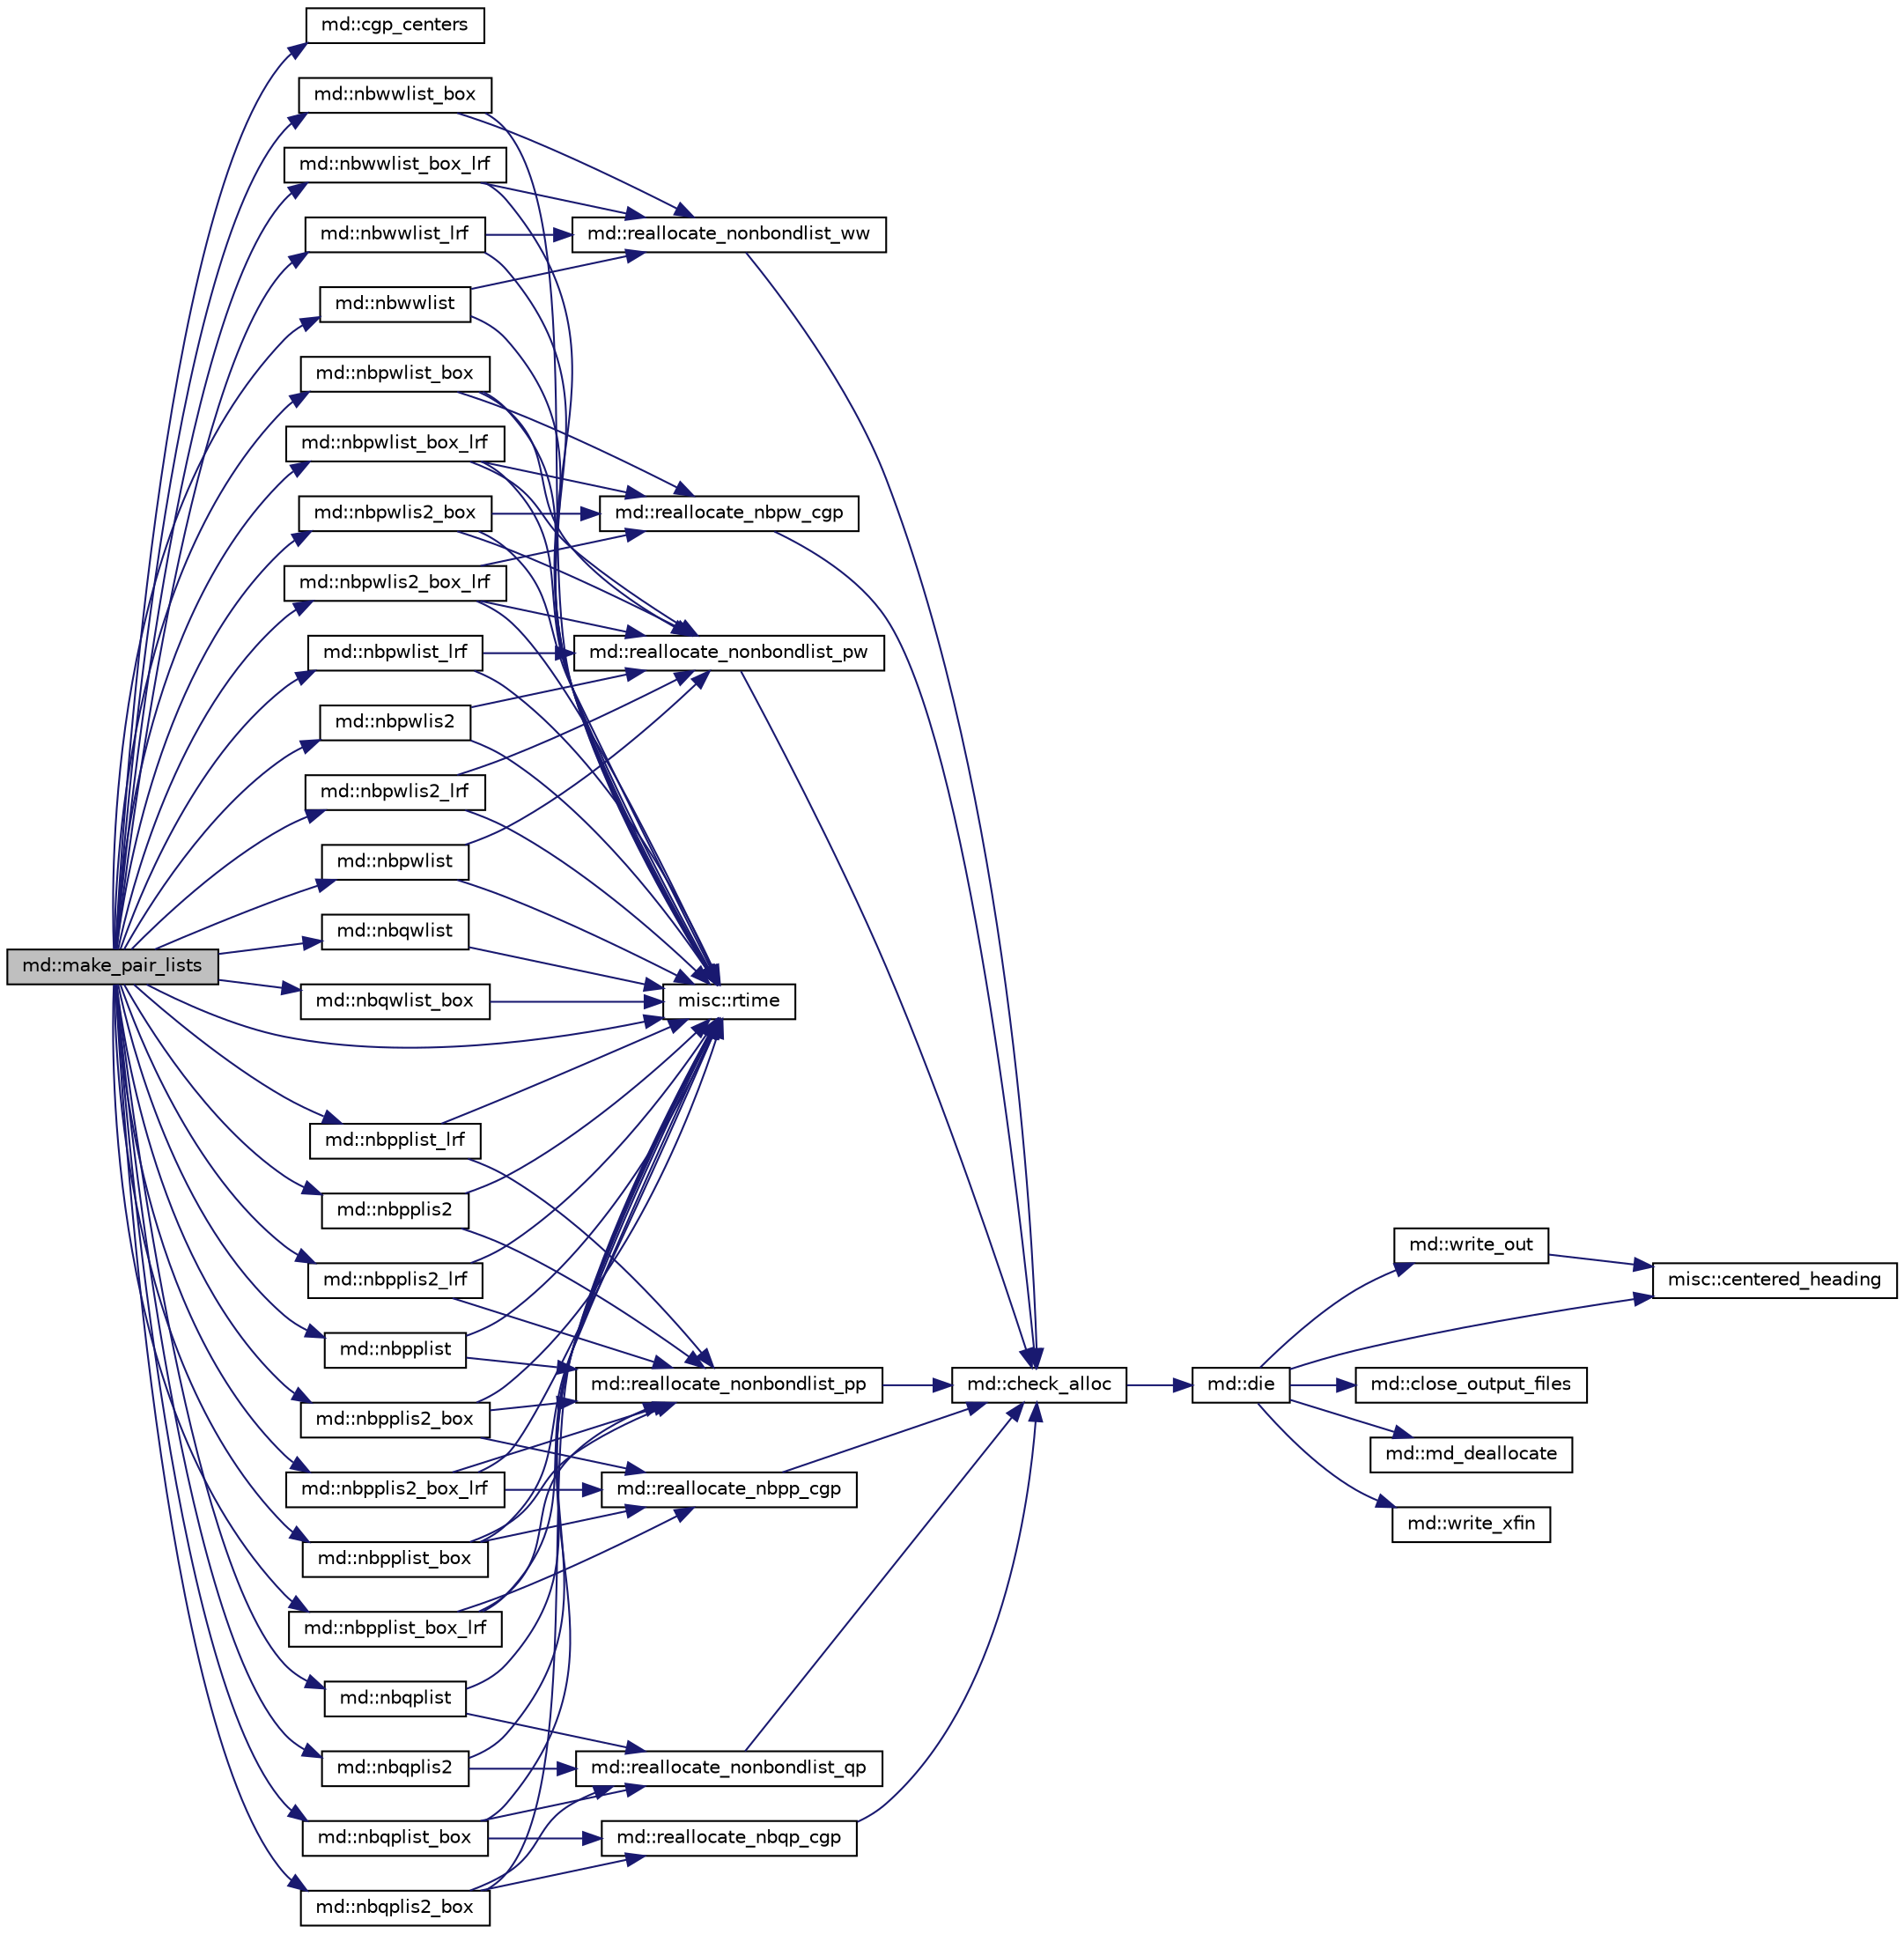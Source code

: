 digraph "md::make_pair_lists"
{
  edge [fontname="Helvetica",fontsize="10",labelfontname="Helvetica",labelfontsize="10"];
  node [fontname="Helvetica",fontsize="10",shape=record];
  rankdir="LR";
  Node1 [label="md::make_pair_lists",height=0.2,width=0.4,color="black", fillcolor="grey75", style="filled" fontcolor="black"];
  Node1 -> Node2 [color="midnightblue",fontsize="10",style="solid",fontname="Helvetica"];
  Node2 [label="md::cgp_centers",height=0.2,width=0.4,color="black", fillcolor="white", style="filled",URL="$classmd.html#a569f1efff75d7a9816131516f01a3547"];
  Node1 -> Node3 [color="midnightblue",fontsize="10",style="solid",fontname="Helvetica"];
  Node3 [label="md::nbpplis2",height=0.2,width=0.4,color="black", fillcolor="white", style="filled",URL="$classmd.html#a28f26bd7ab24879172cc589fd3a71024"];
  Node3 -> Node4 [color="midnightblue",fontsize="10",style="solid",fontname="Helvetica"];
  Node4 [label="misc::rtime",height=0.2,width=0.4,color="black", fillcolor="white", style="filled",URL="$classmisc.html#abd36d3dd3b5378bb78142330bd270555"];
  Node3 -> Node5 [color="midnightblue",fontsize="10",style="solid",fontname="Helvetica"];
  Node5 [label="md::reallocate_nonbondlist_pp",height=0.2,width=0.4,color="black", fillcolor="white", style="filled",URL="$classmd.html#a262f50d109fc70ca812e85ddeb684728"];
  Node5 -> Node6 [color="midnightblue",fontsize="10",style="solid",fontname="Helvetica"];
  Node6 [label="md::check_alloc",height=0.2,width=0.4,color="black", fillcolor="white", style="filled",URL="$classmd.html#aa2bff9009b880be7904efe2a7c07f646"];
  Node6 -> Node7 [color="midnightblue",fontsize="10",style="solid",fontname="Helvetica"];
  Node7 [label="md::die",height=0.2,width=0.4,color="black", fillcolor="white", style="filled",URL="$classmd.html#ac21e43139b5e5cd74ab6649672288d66"];
  Node7 -> Node8 [color="midnightblue",fontsize="10",style="solid",fontname="Helvetica"];
  Node8 [label="misc::centered_heading",height=0.2,width=0.4,color="black", fillcolor="white", style="filled",URL="$classmisc.html#ac616bbb70212f3216e099c51f3c217f9"];
  Node7 -> Node9 [color="midnightblue",fontsize="10",style="solid",fontname="Helvetica"];
  Node9 [label="md::close_output_files",height=0.2,width=0.4,color="black", fillcolor="white", style="filled",URL="$classmd.html#a5bd74b9ed60f4d0515416e77a9dcb825"];
  Node7 -> Node10 [color="midnightblue",fontsize="10",style="solid",fontname="Helvetica"];
  Node10 [label="md::md_deallocate",height=0.2,width=0.4,color="black", fillcolor="white", style="filled",URL="$classmd.html#a8a97b1726d386da7fddf5ea29296b0e9"];
  Node7 -> Node11 [color="midnightblue",fontsize="10",style="solid",fontname="Helvetica"];
  Node11 [label="md::write_out",height=0.2,width=0.4,color="black", fillcolor="white", style="filled",URL="$classmd.html#a7ae57adec77c83a4e3684cfbf301d605"];
  Node11 -> Node8 [color="midnightblue",fontsize="10",style="solid",fontname="Helvetica"];
  Node7 -> Node12 [color="midnightblue",fontsize="10",style="solid",fontname="Helvetica"];
  Node12 [label="md::write_xfin",height=0.2,width=0.4,color="black", fillcolor="white", style="filled",URL="$classmd.html#ad8ada800049df7345cd0a0e596644cc5"];
  Node1 -> Node13 [color="midnightblue",fontsize="10",style="solid",fontname="Helvetica"];
  Node13 [label="md::nbpplis2_box",height=0.2,width=0.4,color="black", fillcolor="white", style="filled",URL="$classmd.html#a0e44f9dccd622bae4e2d982ece5c3423"];
  Node13 -> Node4 [color="midnightblue",fontsize="10",style="solid",fontname="Helvetica"];
  Node13 -> Node14 [color="midnightblue",fontsize="10",style="solid",fontname="Helvetica"];
  Node14 [label="md::reallocate_nbpp_cgp",height=0.2,width=0.4,color="black", fillcolor="white", style="filled",URL="$classmd.html#af66ca4a315dcc0890b77cd90b0fdaa94"];
  Node14 -> Node6 [color="midnightblue",fontsize="10",style="solid",fontname="Helvetica"];
  Node13 -> Node5 [color="midnightblue",fontsize="10",style="solid",fontname="Helvetica"];
  Node1 -> Node15 [color="midnightblue",fontsize="10",style="solid",fontname="Helvetica"];
  Node15 [label="md::nbpplis2_box_lrf",height=0.2,width=0.4,color="black", fillcolor="white", style="filled",URL="$classmd.html#ad21d3a65785ca8c2f10ae17ce21f463e"];
  Node15 -> Node4 [color="midnightblue",fontsize="10",style="solid",fontname="Helvetica"];
  Node15 -> Node14 [color="midnightblue",fontsize="10",style="solid",fontname="Helvetica"];
  Node15 -> Node5 [color="midnightblue",fontsize="10",style="solid",fontname="Helvetica"];
  Node1 -> Node16 [color="midnightblue",fontsize="10",style="solid",fontname="Helvetica"];
  Node16 [label="md::nbpplis2_lrf",height=0.2,width=0.4,color="black", fillcolor="white", style="filled",URL="$classmd.html#a92e05e5a3c50acde2fc700cce4af3a32"];
  Node16 -> Node4 [color="midnightblue",fontsize="10",style="solid",fontname="Helvetica"];
  Node16 -> Node5 [color="midnightblue",fontsize="10",style="solid",fontname="Helvetica"];
  Node1 -> Node17 [color="midnightblue",fontsize="10",style="solid",fontname="Helvetica"];
  Node17 [label="md::nbpplist",height=0.2,width=0.4,color="black", fillcolor="white", style="filled",URL="$classmd.html#a744aa0ac0e0c15656cc4b5fc7ab6d04f"];
  Node17 -> Node4 [color="midnightblue",fontsize="10",style="solid",fontname="Helvetica"];
  Node17 -> Node5 [color="midnightblue",fontsize="10",style="solid",fontname="Helvetica"];
  Node1 -> Node18 [color="midnightblue",fontsize="10",style="solid",fontname="Helvetica"];
  Node18 [label="md::nbpplist_box",height=0.2,width=0.4,color="black", fillcolor="white", style="filled",URL="$classmd.html#a54332666551135beedcfb89e4ce019d3"];
  Node18 -> Node4 [color="midnightblue",fontsize="10",style="solid",fontname="Helvetica"];
  Node18 -> Node14 [color="midnightblue",fontsize="10",style="solid",fontname="Helvetica"];
  Node18 -> Node5 [color="midnightblue",fontsize="10",style="solid",fontname="Helvetica"];
  Node1 -> Node19 [color="midnightblue",fontsize="10",style="solid",fontname="Helvetica"];
  Node19 [label="md::nbpplist_box_lrf",height=0.2,width=0.4,color="black", fillcolor="white", style="filled",URL="$classmd.html#a83da9a1f7c60fbccfdb91504751a9abf"];
  Node19 -> Node4 [color="midnightblue",fontsize="10",style="solid",fontname="Helvetica"];
  Node19 -> Node14 [color="midnightblue",fontsize="10",style="solid",fontname="Helvetica"];
  Node19 -> Node5 [color="midnightblue",fontsize="10",style="solid",fontname="Helvetica"];
  Node1 -> Node20 [color="midnightblue",fontsize="10",style="solid",fontname="Helvetica"];
  Node20 [label="md::nbpplist_lrf",height=0.2,width=0.4,color="black", fillcolor="white", style="filled",URL="$classmd.html#a3cdc19052d14a51219bdd4a58fe2cf3b"];
  Node20 -> Node4 [color="midnightblue",fontsize="10",style="solid",fontname="Helvetica"];
  Node20 -> Node5 [color="midnightblue",fontsize="10",style="solid",fontname="Helvetica"];
  Node1 -> Node21 [color="midnightblue",fontsize="10",style="solid",fontname="Helvetica"];
  Node21 [label="md::nbpwlis2",height=0.2,width=0.4,color="black", fillcolor="white", style="filled",URL="$classmd.html#ade82e5241d0ab3332844e2f8bd1d317d"];
  Node21 -> Node4 [color="midnightblue",fontsize="10",style="solid",fontname="Helvetica"];
  Node21 -> Node22 [color="midnightblue",fontsize="10",style="solid",fontname="Helvetica"];
  Node22 [label="md::reallocate_nonbondlist_pw",height=0.2,width=0.4,color="black", fillcolor="white", style="filled",URL="$classmd.html#ac0b1ffca7139683663c0ebb7903a90c0"];
  Node22 -> Node6 [color="midnightblue",fontsize="10",style="solid",fontname="Helvetica"];
  Node1 -> Node23 [color="midnightblue",fontsize="10",style="solid",fontname="Helvetica"];
  Node23 [label="md::nbpwlis2_box",height=0.2,width=0.4,color="black", fillcolor="white", style="filled",URL="$classmd.html#a52d03dd3085b87c8734115dc3b4b4131"];
  Node23 -> Node4 [color="midnightblue",fontsize="10",style="solid",fontname="Helvetica"];
  Node23 -> Node24 [color="midnightblue",fontsize="10",style="solid",fontname="Helvetica"];
  Node24 [label="md::reallocate_nbpw_cgp",height=0.2,width=0.4,color="black", fillcolor="white", style="filled",URL="$classmd.html#a99eee4f01dbdcd76dbed4be5691d6d68"];
  Node24 -> Node6 [color="midnightblue",fontsize="10",style="solid",fontname="Helvetica"];
  Node23 -> Node22 [color="midnightblue",fontsize="10",style="solid",fontname="Helvetica"];
  Node1 -> Node25 [color="midnightblue",fontsize="10",style="solid",fontname="Helvetica"];
  Node25 [label="md::nbpwlis2_box_lrf",height=0.2,width=0.4,color="black", fillcolor="white", style="filled",URL="$classmd.html#a5b61618ae56e51fef3e5cc4b5a6b27f7"];
  Node25 -> Node4 [color="midnightblue",fontsize="10",style="solid",fontname="Helvetica"];
  Node25 -> Node24 [color="midnightblue",fontsize="10",style="solid",fontname="Helvetica"];
  Node25 -> Node22 [color="midnightblue",fontsize="10",style="solid",fontname="Helvetica"];
  Node1 -> Node26 [color="midnightblue",fontsize="10",style="solid",fontname="Helvetica"];
  Node26 [label="md::nbpwlis2_lrf",height=0.2,width=0.4,color="black", fillcolor="white", style="filled",URL="$classmd.html#afe50bd0f280d3fe561677d4f3c020609"];
  Node26 -> Node4 [color="midnightblue",fontsize="10",style="solid",fontname="Helvetica"];
  Node26 -> Node22 [color="midnightblue",fontsize="10",style="solid",fontname="Helvetica"];
  Node1 -> Node27 [color="midnightblue",fontsize="10",style="solid",fontname="Helvetica"];
  Node27 [label="md::nbpwlist",height=0.2,width=0.4,color="black", fillcolor="white", style="filled",URL="$classmd.html#a7b86a40f21529aa87dd9b8f4f4dfc477"];
  Node27 -> Node4 [color="midnightblue",fontsize="10",style="solid",fontname="Helvetica"];
  Node27 -> Node22 [color="midnightblue",fontsize="10",style="solid",fontname="Helvetica"];
  Node1 -> Node28 [color="midnightblue",fontsize="10",style="solid",fontname="Helvetica"];
  Node28 [label="md::nbpwlist_box",height=0.2,width=0.4,color="black", fillcolor="white", style="filled",URL="$classmd.html#a5f189fb6f05a491403c091702df28b5d"];
  Node28 -> Node4 [color="midnightblue",fontsize="10",style="solid",fontname="Helvetica"];
  Node28 -> Node24 [color="midnightblue",fontsize="10",style="solid",fontname="Helvetica"];
  Node28 -> Node22 [color="midnightblue",fontsize="10",style="solid",fontname="Helvetica"];
  Node1 -> Node29 [color="midnightblue",fontsize="10",style="solid",fontname="Helvetica"];
  Node29 [label="md::nbpwlist_box_lrf",height=0.2,width=0.4,color="black", fillcolor="white", style="filled",URL="$classmd.html#a3394ce94f0e3b7bfc2173c52b94f26a7"];
  Node29 -> Node4 [color="midnightblue",fontsize="10",style="solid",fontname="Helvetica"];
  Node29 -> Node24 [color="midnightblue",fontsize="10",style="solid",fontname="Helvetica"];
  Node29 -> Node22 [color="midnightblue",fontsize="10",style="solid",fontname="Helvetica"];
  Node1 -> Node30 [color="midnightblue",fontsize="10",style="solid",fontname="Helvetica"];
  Node30 [label="md::nbpwlist_lrf",height=0.2,width=0.4,color="black", fillcolor="white", style="filled",URL="$classmd.html#a8bc19f04d3e901b0d4a325278d0a75e1"];
  Node30 -> Node4 [color="midnightblue",fontsize="10",style="solid",fontname="Helvetica"];
  Node30 -> Node22 [color="midnightblue",fontsize="10",style="solid",fontname="Helvetica"];
  Node1 -> Node31 [color="midnightblue",fontsize="10",style="solid",fontname="Helvetica"];
  Node31 [label="md::nbqplis2",height=0.2,width=0.4,color="black", fillcolor="white", style="filled",URL="$classmd.html#ac65c470c7fff34d1a0d83d34a2d26903"];
  Node31 -> Node4 [color="midnightblue",fontsize="10",style="solid",fontname="Helvetica"];
  Node31 -> Node32 [color="midnightblue",fontsize="10",style="solid",fontname="Helvetica"];
  Node32 [label="md::reallocate_nonbondlist_qp",height=0.2,width=0.4,color="black", fillcolor="white", style="filled",URL="$classmd.html#a33602a45f142caf0421adb4f16cee39a"];
  Node32 -> Node6 [color="midnightblue",fontsize="10",style="solid",fontname="Helvetica"];
  Node1 -> Node33 [color="midnightblue",fontsize="10",style="solid",fontname="Helvetica"];
  Node33 [label="md::nbqplis2_box",height=0.2,width=0.4,color="black", fillcolor="white", style="filled",URL="$classmd.html#ae34201832881ae30b98d647f8d6b9e5c"];
  Node33 -> Node4 [color="midnightblue",fontsize="10",style="solid",fontname="Helvetica"];
  Node33 -> Node34 [color="midnightblue",fontsize="10",style="solid",fontname="Helvetica"];
  Node34 [label="md::reallocate_nbqp_cgp",height=0.2,width=0.4,color="black", fillcolor="white", style="filled",URL="$classmd.html#ad6f184dc723190ff46edab4caf4b10e2"];
  Node34 -> Node6 [color="midnightblue",fontsize="10",style="solid",fontname="Helvetica"];
  Node33 -> Node32 [color="midnightblue",fontsize="10",style="solid",fontname="Helvetica"];
  Node1 -> Node35 [color="midnightblue",fontsize="10",style="solid",fontname="Helvetica"];
  Node35 [label="md::nbqplist",height=0.2,width=0.4,color="black", fillcolor="white", style="filled",URL="$classmd.html#a024cb909133335c226bb615aa1fc2bcc"];
  Node35 -> Node4 [color="midnightblue",fontsize="10",style="solid",fontname="Helvetica"];
  Node35 -> Node32 [color="midnightblue",fontsize="10",style="solid",fontname="Helvetica"];
  Node1 -> Node36 [color="midnightblue",fontsize="10",style="solid",fontname="Helvetica"];
  Node36 [label="md::nbqplist_box",height=0.2,width=0.4,color="black", fillcolor="white", style="filled",URL="$classmd.html#ab7e41e412c074ffe247c7f5ddb656556"];
  Node36 -> Node4 [color="midnightblue",fontsize="10",style="solid",fontname="Helvetica"];
  Node36 -> Node34 [color="midnightblue",fontsize="10",style="solid",fontname="Helvetica"];
  Node36 -> Node32 [color="midnightblue",fontsize="10",style="solid",fontname="Helvetica"];
  Node1 -> Node37 [color="midnightblue",fontsize="10",style="solid",fontname="Helvetica"];
  Node37 [label="md::nbqwlist",height=0.2,width=0.4,color="black", fillcolor="white", style="filled",URL="$classmd.html#abb1646542a714dc1dc635a57fb6a54f2"];
  Node37 -> Node4 [color="midnightblue",fontsize="10",style="solid",fontname="Helvetica"];
  Node1 -> Node38 [color="midnightblue",fontsize="10",style="solid",fontname="Helvetica"];
  Node38 [label="md::nbqwlist_box",height=0.2,width=0.4,color="black", fillcolor="white", style="filled",URL="$classmd.html#a5e4fd443176c16b5dd369531378ac625"];
  Node38 -> Node4 [color="midnightblue",fontsize="10",style="solid",fontname="Helvetica"];
  Node1 -> Node39 [color="midnightblue",fontsize="10",style="solid",fontname="Helvetica"];
  Node39 [label="md::nbwwlist",height=0.2,width=0.4,color="black", fillcolor="white", style="filled",URL="$classmd.html#a2b6f1954e4ac00c0a55ee99ef64c99d0"];
  Node39 -> Node4 [color="midnightblue",fontsize="10",style="solid",fontname="Helvetica"];
  Node39 -> Node40 [color="midnightblue",fontsize="10",style="solid",fontname="Helvetica"];
  Node40 [label="md::reallocate_nonbondlist_ww",height=0.2,width=0.4,color="black", fillcolor="white", style="filled",URL="$classmd.html#abc46c1881f91ca0af21a94bab664a348"];
  Node40 -> Node6 [color="midnightblue",fontsize="10",style="solid",fontname="Helvetica"];
  Node1 -> Node41 [color="midnightblue",fontsize="10",style="solid",fontname="Helvetica"];
  Node41 [label="md::nbwwlist_box",height=0.2,width=0.4,color="black", fillcolor="white", style="filled",URL="$classmd.html#a9566b82fb9043677e70d135bb7bf92d8"];
  Node41 -> Node4 [color="midnightblue",fontsize="10",style="solid",fontname="Helvetica"];
  Node41 -> Node40 [color="midnightblue",fontsize="10",style="solid",fontname="Helvetica"];
  Node1 -> Node42 [color="midnightblue",fontsize="10",style="solid",fontname="Helvetica"];
  Node42 [label="md::nbwwlist_box_lrf",height=0.2,width=0.4,color="black", fillcolor="white", style="filled",URL="$classmd.html#a927125ccc601291d7b2c627b71651e73"];
  Node42 -> Node4 [color="midnightblue",fontsize="10",style="solid",fontname="Helvetica"];
  Node42 -> Node40 [color="midnightblue",fontsize="10",style="solid",fontname="Helvetica"];
  Node1 -> Node43 [color="midnightblue",fontsize="10",style="solid",fontname="Helvetica"];
  Node43 [label="md::nbwwlist_lrf",height=0.2,width=0.4,color="black", fillcolor="white", style="filled",URL="$classmd.html#a6f5c2fe42a94ba45049cd3bef37f4732"];
  Node43 -> Node4 [color="midnightblue",fontsize="10",style="solid",fontname="Helvetica"];
  Node43 -> Node40 [color="midnightblue",fontsize="10",style="solid",fontname="Helvetica"];
  Node1 -> Node4 [color="midnightblue",fontsize="10",style="solid",fontname="Helvetica"];
}
